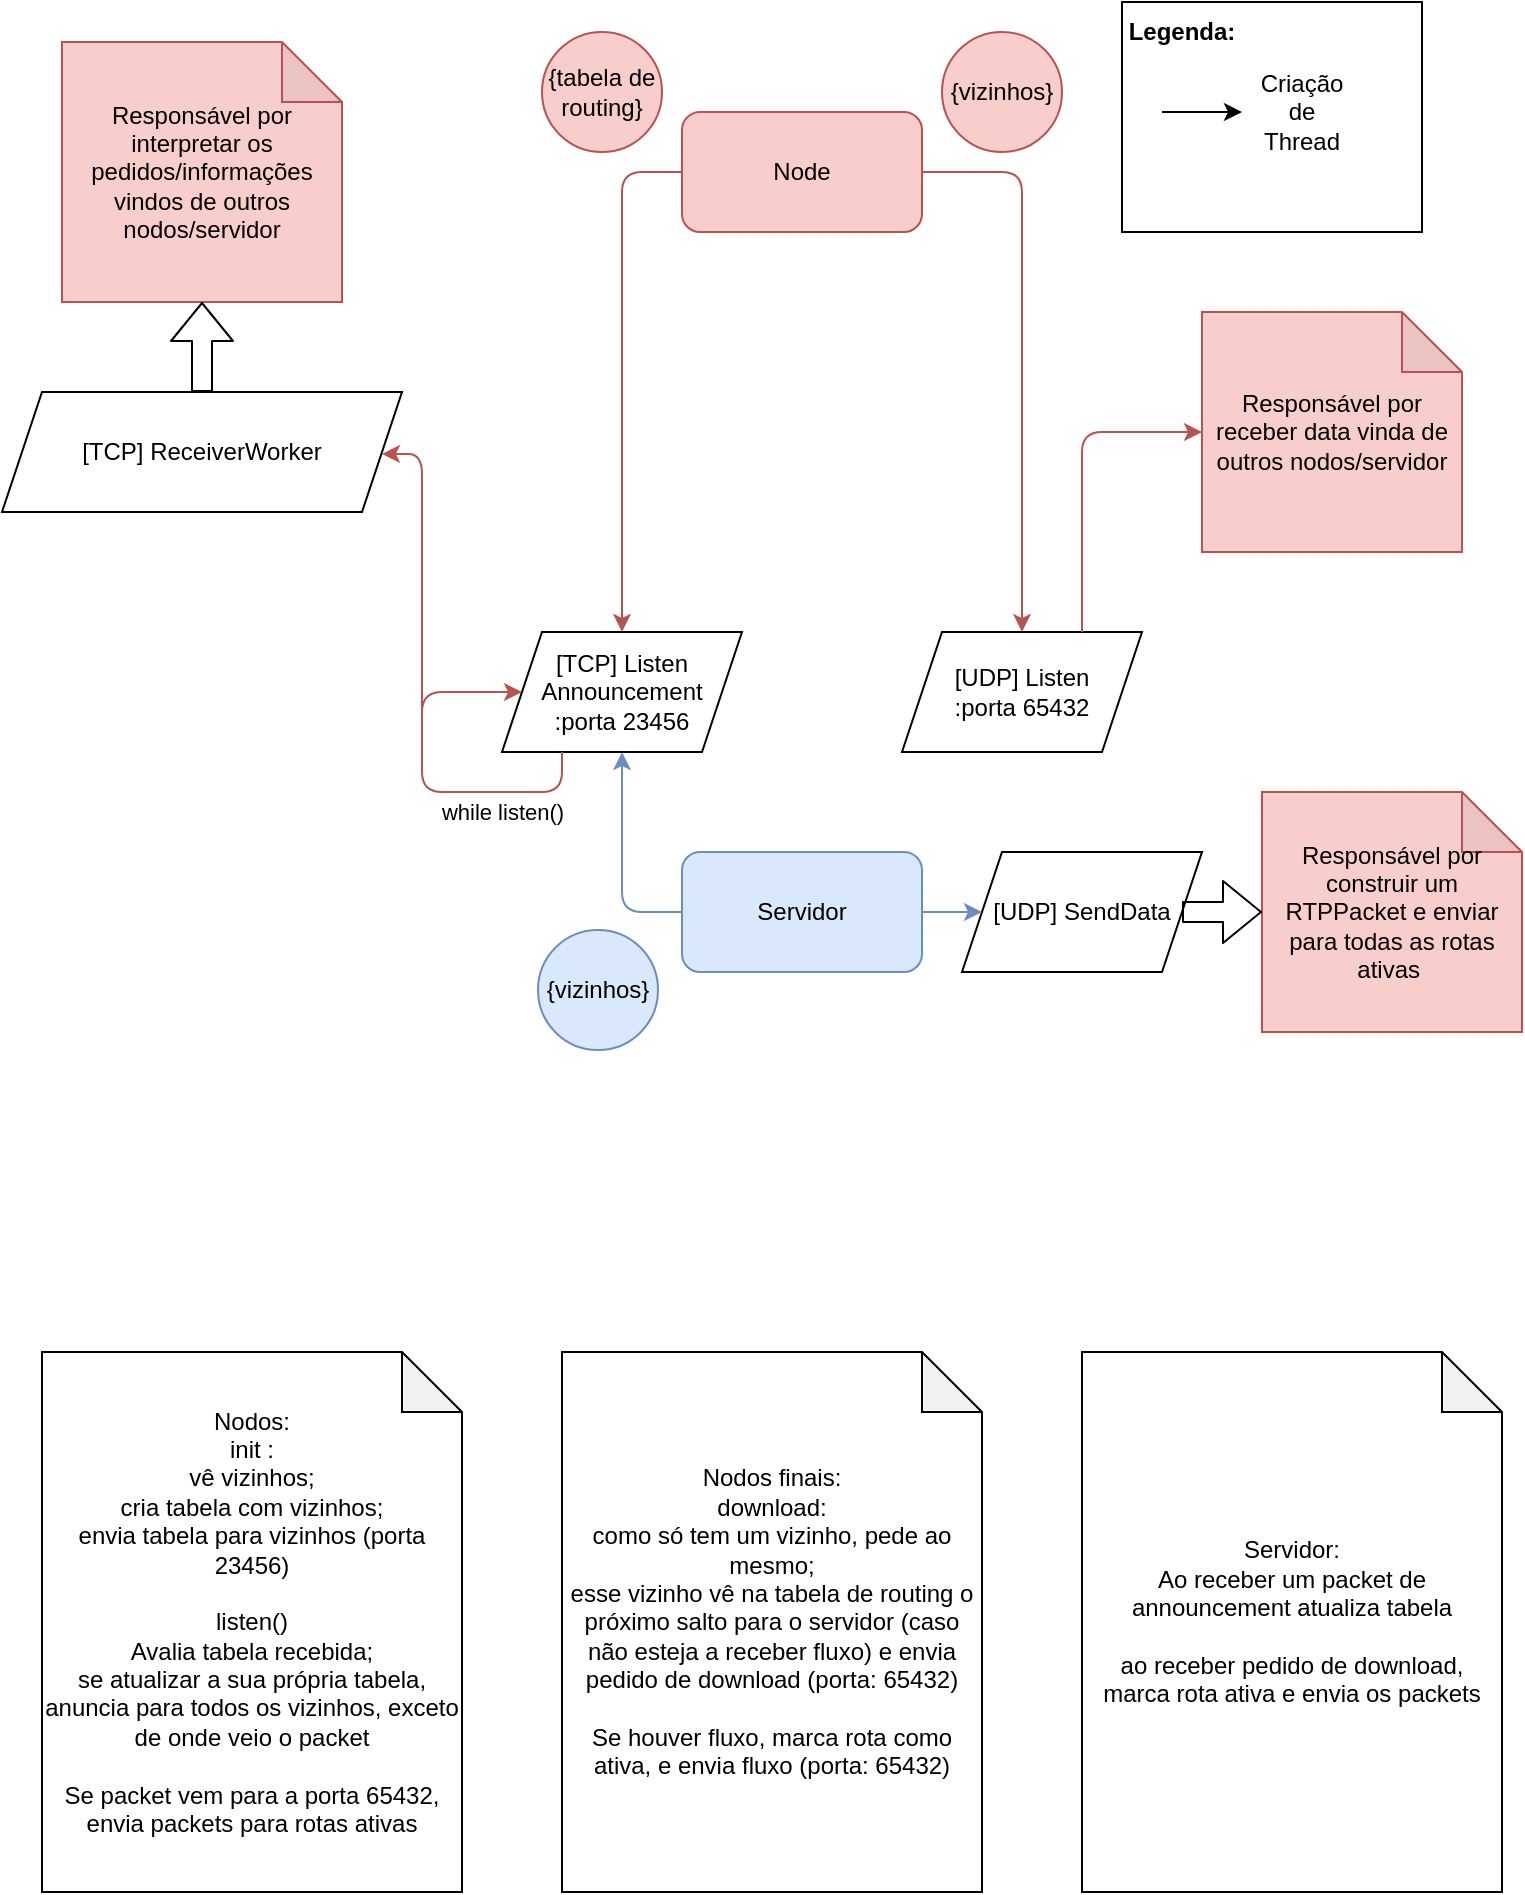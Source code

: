 <mxfile version="14.5.1" type="device"><diagram id="SpL91PbX866uup44GivH" name="Página-1"><mxGraphModel dx="946" dy="1072" grid="0" gridSize="10" guides="1" tooltips="1" connect="1" arrows="1" fold="1" page="0" pageScale="1" pageWidth="827" pageHeight="1169" math="0" shadow="0"><root><mxCell id="0"/><mxCell id="1" parent="0"/><mxCell id="AhJnG_eX557YzR_TeXVc-16" value="" style="rounded=0;whiteSpace=wrap;html=1;" parent="1" vertex="1"><mxGeometry x="570" y="-55" width="150" height="115" as="geometry"/></mxCell><mxCell id="Al0m_i51FTXKyOjW9koc-1" value="Servidor" style="rounded=1;whiteSpace=wrap;html=1;fillColor=#dae8fc;strokeColor=#6c8ebf;" parent="1" vertex="1"><mxGeometry x="350" y="370" width="120" height="60" as="geometry"/></mxCell><mxCell id="Al0m_i51FTXKyOjW9koc-2" value="Node" style="rounded=1;whiteSpace=wrap;html=1;fillColor=#f8cecc;strokeColor=#b85450;" parent="1" vertex="1"><mxGeometry x="350" width="120" height="60" as="geometry"/></mxCell><mxCell id="Al0m_i51FTXKyOjW9koc-3" value="" style="endArrow=classic;html=1;exitX=0;exitY=0.5;exitDx=0;exitDy=0;fillColor=#dae8fc;strokeColor=#6c8ebf;" parent="1" source="Al0m_i51FTXKyOjW9koc-1" edge="1"><mxGeometry width="50" height="50" relative="1" as="geometry"><mxPoint x="280" y="380" as="sourcePoint"/><mxPoint x="320" y="320" as="targetPoint"/><Array as="points"><mxPoint x="320" y="400"/></Array></mxGeometry></mxCell><mxCell id="Al0m_i51FTXKyOjW9koc-4" value="[TCP] Listen &lt;br&gt;Announcement&lt;br&gt;:porta 23456" style="shape=parallelogram;perimeter=parallelogramPerimeter;whiteSpace=wrap;html=1;fixedSize=1;" parent="1" vertex="1"><mxGeometry x="260" y="260" width="120" height="60" as="geometry"/></mxCell><mxCell id="Al0m_i51FTXKyOjW9koc-6" value="[UDP] Listen&lt;br&gt;:porta 65432" style="shape=parallelogram;perimeter=parallelogramPerimeter;whiteSpace=wrap;html=1;fixedSize=1;" parent="1" vertex="1"><mxGeometry x="460" y="260" width="120" height="60" as="geometry"/></mxCell><mxCell id="Al0m_i51FTXKyOjW9koc-8" value="Nodos:&lt;br&gt;init :&lt;br&gt;vê vizinhos;&lt;br&gt;cria tabela com vizinhos;&lt;br&gt;envia tabela para vizinhos (porta 23456)&lt;br&gt;&lt;br&gt;listen()&lt;br&gt;Avalia tabela recebida;&lt;br&gt;se atualizar a sua própria tabela, anuncia para todos os vizinhos, exceto de onde veio o packet&lt;br&gt;&lt;br&gt;Se packet vem para a porta 65432, envia packets para rotas ativas" style="shape=note;whiteSpace=wrap;html=1;backgroundOutline=1;darkOpacity=0.05;" parent="1" vertex="1"><mxGeometry x="30" y="620" width="210" height="270" as="geometry"/></mxCell><mxCell id="Al0m_i51FTXKyOjW9koc-9" value="Nodos finais:&lt;br&gt;download:&lt;br&gt;como só tem um vizinho, pede ao mesmo;&lt;br&gt;esse vizinho vê na tabela de routing o próximo salto para o servidor (caso não esteja a receber fluxo) e envia pedido de download (porta: 65432)&lt;br&gt;&lt;br&gt;Se houver fluxo, marca rota como ativa, e envia fluxo (porta: 65432)" style="shape=note;whiteSpace=wrap;html=1;backgroundOutline=1;darkOpacity=0.05;" parent="1" vertex="1"><mxGeometry x="290" y="620" width="210" height="270" as="geometry"/></mxCell><mxCell id="Al0m_i51FTXKyOjW9koc-10" value="{vizinhos}" style="ellipse;whiteSpace=wrap;html=1;aspect=fixed;fillColor=#f8cecc;strokeColor=#b85450;" parent="1" vertex="1"><mxGeometry x="480" y="-40" width="60" height="60" as="geometry"/></mxCell><mxCell id="Al0m_i51FTXKyOjW9koc-11" value="{tabela de routing}" style="ellipse;whiteSpace=wrap;html=1;aspect=fixed;fillColor=#f8cecc;strokeColor=#b85450;" parent="1" vertex="1"><mxGeometry x="280" y="-40" width="60" height="60" as="geometry"/></mxCell><mxCell id="Al0m_i51FTXKyOjW9koc-12" value="" style="endArrow=classic;html=1;exitX=0;exitY=0.5;exitDx=0;exitDy=0;fillColor=#f8cecc;strokeColor=#b85450;" parent="1" source="Al0m_i51FTXKyOjW9koc-2" target="Al0m_i51FTXKyOjW9koc-4" edge="1"><mxGeometry width="50" height="50" relative="1" as="geometry"><mxPoint x="330" y="160" as="sourcePoint"/><mxPoint x="380" y="110" as="targetPoint"/><Array as="points"><mxPoint x="320" y="30"/></Array></mxGeometry></mxCell><mxCell id="Al0m_i51FTXKyOjW9koc-13" value="" style="endArrow=classic;html=1;exitX=1;exitY=0.5;exitDx=0;exitDy=0;entryX=0.5;entryY=0;entryDx=0;entryDy=0;fillColor=#f8cecc;strokeColor=#b85450;" parent="1" source="Al0m_i51FTXKyOjW9koc-2" target="Al0m_i51FTXKyOjW9koc-6" edge="1"><mxGeometry width="50" height="50" relative="1" as="geometry"><mxPoint x="580" y="30" as="sourcePoint"/><mxPoint x="550" y="260" as="targetPoint"/><Array as="points"><mxPoint x="520" y="30"/></Array></mxGeometry></mxCell><mxCell id="Al0m_i51FTXKyOjW9koc-14" value="Responsável por interpretar os pedidos/informações vindos de outros nodos/servidor" style="shape=note;whiteSpace=wrap;html=1;backgroundOutline=1;darkOpacity=0.05;fillColor=#f8cecc;strokeColor=#b85450;" parent="1" vertex="1"><mxGeometry x="40" y="-35" width="140" height="130" as="geometry"/></mxCell><mxCell id="Al0m_i51FTXKyOjW9koc-15" value="Responsável por receber data vinda de outros nodos/servidor" style="shape=note;whiteSpace=wrap;html=1;backgroundOutline=1;darkOpacity=0.05;fillColor=#f8cecc;strokeColor=#b85450;" parent="1" vertex="1"><mxGeometry x="610" y="100" width="130" height="120" as="geometry"/></mxCell><mxCell id="Al0m_i51FTXKyOjW9koc-16" value="" style="endArrow=classic;html=1;exitX=0.25;exitY=1;exitDx=0;exitDy=0;fillColor=#f8cecc;strokeColor=#b85450;entryX=0;entryY=0.5;entryDx=0;entryDy=0;" parent="1" source="Al0m_i51FTXKyOjW9koc-4" target="Al0m_i51FTXKyOjW9koc-4" edge="1"><mxGeometry width="50" height="50" relative="1" as="geometry"><mxPoint x="210" y="220" as="sourcePoint"/><mxPoint x="190" y="175" as="targetPoint"/><Array as="points"><mxPoint x="290" y="340"/><mxPoint x="220" y="340"/><mxPoint x="220" y="290"/></Array></mxGeometry></mxCell><mxCell id="AhJnG_eX557YzR_TeXVc-5" value="while listen()" style="edgeLabel;html=1;align=center;verticalAlign=middle;resizable=0;points=[];" parent="Al0m_i51FTXKyOjW9koc-16" vertex="1" connectable="0"><mxGeometry x="-0.416" y="-3" relative="1" as="geometry"><mxPoint x="5" y="13" as="offset"/></mxGeometry></mxCell><mxCell id="Al0m_i51FTXKyOjW9koc-18" value="" style="endArrow=classic;html=1;exitX=0.75;exitY=0;exitDx=0;exitDy=0;entryX=0;entryY=0.5;entryDx=0;entryDy=0;entryPerimeter=0;fillColor=#f8cecc;strokeColor=#b85450;" parent="1" source="Al0m_i51FTXKyOjW9koc-6" target="Al0m_i51FTXKyOjW9koc-15" edge="1"><mxGeometry width="50" height="50" relative="1" as="geometry"><mxPoint x="440" y="240" as="sourcePoint"/><mxPoint x="490" y="190" as="targetPoint"/><Array as="points"><mxPoint x="550" y="160"/></Array></mxGeometry></mxCell><mxCell id="Al0m_i51FTXKyOjW9koc-19" value="Servidor:&lt;br&gt;Ao receber um packet de announcement atualiza tabela&lt;br&gt;&lt;br&gt;ao receber pedido de download, marca rota ativa e envia os packets&lt;br&gt;" style="shape=note;whiteSpace=wrap;html=1;backgroundOutline=1;darkOpacity=0.05;" parent="1" vertex="1"><mxGeometry x="550" y="620" width="210" height="270" as="geometry"/></mxCell><mxCell id="AhJnG_eX557YzR_TeXVc-1" value="" style="endArrow=classic;html=1;" parent="1" edge="1"><mxGeometry width="50" height="50" relative="1" as="geometry"><mxPoint x="590" as="sourcePoint"/><mxPoint x="630" as="targetPoint"/></mxGeometry></mxCell><mxCell id="AhJnG_eX557YzR_TeXVc-4" value="Criação de Thread" style="text;html=1;strokeColor=none;fillColor=none;align=center;verticalAlign=middle;whiteSpace=wrap;rounded=0;" parent="1" vertex="1"><mxGeometry x="640" y="-10" width="40" height="20" as="geometry"/></mxCell><mxCell id="AhJnG_eX557YzR_TeXVc-6" value="" style="endArrow=classic;html=1;fillColor=#f8cecc;strokeColor=#b85450;" parent="1" edge="1"><mxGeometry width="50" height="50" relative="1" as="geometry"><mxPoint x="220" y="310" as="sourcePoint"/><mxPoint x="200" y="171" as="targetPoint"/><Array as="points"><mxPoint x="220" y="171"/></Array></mxGeometry></mxCell><mxCell id="AhJnG_eX557YzR_TeXVc-7" value="[TCP] ReceiverWorker" style="shape=parallelogram;perimeter=parallelogramPerimeter;whiteSpace=wrap;html=1;fixedSize=1;" parent="1" vertex="1"><mxGeometry x="10" y="140" width="200" height="60" as="geometry"/></mxCell><mxCell id="AhJnG_eX557YzR_TeXVc-9" value="" style="shape=flexArrow;endArrow=classic;html=1;exitX=0.5;exitY=0;exitDx=0;exitDy=0;entryX=0.5;entryY=1;entryDx=0;entryDy=0;entryPerimeter=0;" parent="1" source="AhJnG_eX557YzR_TeXVc-7" target="Al0m_i51FTXKyOjW9koc-14" edge="1"><mxGeometry width="50" height="50" relative="1" as="geometry"><mxPoint x="380" y="280" as="sourcePoint"/><mxPoint x="120" y="110" as="targetPoint"/></mxGeometry></mxCell><mxCell id="AhJnG_eX557YzR_TeXVc-10" value="[UDP] SendData" style="shape=parallelogram;perimeter=parallelogramPerimeter;whiteSpace=wrap;html=1;fixedSize=1;" parent="1" vertex="1"><mxGeometry x="490" y="370" width="120" height="60" as="geometry"/></mxCell><mxCell id="AhJnG_eX557YzR_TeXVc-12" value="Responsável por construir um RTPPacket e enviar para todas as rotas ativas&amp;nbsp;" style="shape=note;whiteSpace=wrap;html=1;backgroundOutline=1;darkOpacity=0.05;fillColor=#f8cecc;strokeColor=#b85450;" parent="1" vertex="1"><mxGeometry x="640" y="340" width="130" height="120" as="geometry"/></mxCell><mxCell id="AhJnG_eX557YzR_TeXVc-13" value="" style="shape=flexArrow;endArrow=classic;html=1;exitX=1;exitY=0.5;exitDx=0;exitDy=0;entryX=0;entryY=0.5;entryDx=0;entryDy=0;entryPerimeter=0;" parent="1" source="AhJnG_eX557YzR_TeXVc-10" target="AhJnG_eX557YzR_TeXVc-12" edge="1"><mxGeometry width="50" height="50" relative="1" as="geometry"><mxPoint x="684.5" y="525" as="sourcePoint"/><mxPoint x="684.5" y="480" as="targetPoint"/></mxGeometry></mxCell><mxCell id="AhJnG_eX557YzR_TeXVc-14" value="" style="endArrow=classic;html=1;exitX=1;exitY=0.5;exitDx=0;exitDy=0;fillColor=#dae8fc;strokeColor=#6c8ebf;entryX=0;entryY=0.5;entryDx=0;entryDy=0;" parent="1" source="Al0m_i51FTXKyOjW9koc-1" target="AhJnG_eX557YzR_TeXVc-10" edge="1"><mxGeometry width="50" height="50" relative="1" as="geometry"><mxPoint x="370" y="410" as="sourcePoint"/><mxPoint x="330" y="330" as="targetPoint"/><Array as="points"/></mxGeometry></mxCell><mxCell id="AhJnG_eX557YzR_TeXVc-17" value="&lt;b&gt;Legenda:&lt;/b&gt;" style="text;html=1;strokeColor=none;fillColor=none;align=center;verticalAlign=middle;whiteSpace=wrap;rounded=0;" parent="1" vertex="1"><mxGeometry x="580" y="-50" width="40" height="20" as="geometry"/></mxCell><mxCell id="_6vIm3m9LDlk34wFj4sS-1" value="{vizinhos}" style="ellipse;whiteSpace=wrap;html=1;aspect=fixed;fillColor=#dae8fc;strokeColor=#6c8ebf;" vertex="1" parent="1"><mxGeometry x="278" y="409" width="60" height="60" as="geometry"/></mxCell></root></mxGraphModel></diagram></mxfile>